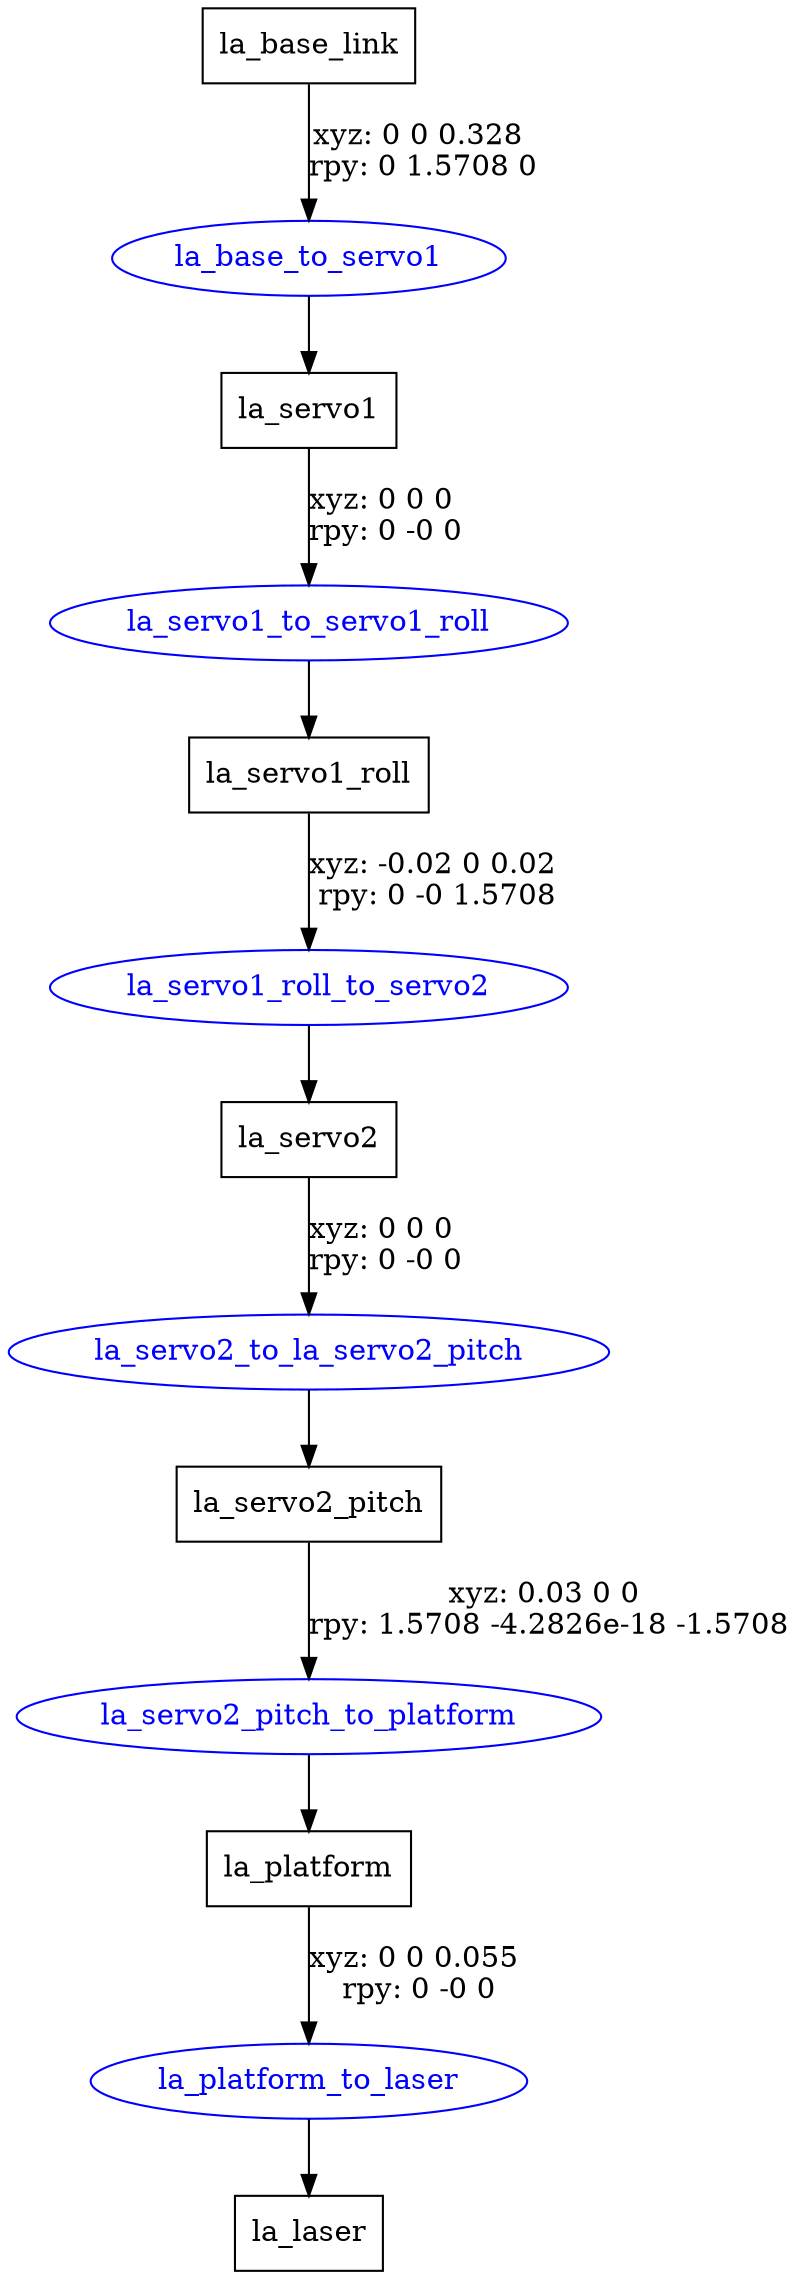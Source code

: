 digraph G {
node [shape=box];
"la_base_link" [label="la_base_link"];
"la_servo1" [label="la_servo1"];
"la_servo1_roll" [label="la_servo1_roll"];
"la_servo2" [label="la_servo2"];
"la_servo2_pitch" [label="la_servo2_pitch"];
"la_platform" [label="la_platform"];
"la_laser" [label="la_laser"];
node [shape=ellipse, color=blue, fontcolor=blue];
"la_base_link" -> "la_base_to_servo1" [label="xyz: 0 0 0.328 \nrpy: 0 1.5708 0"]
"la_base_to_servo1" -> "la_servo1"
"la_servo1" -> "la_servo1_to_servo1_roll" [label="xyz: 0 0 0 \nrpy: 0 -0 0"]
"la_servo1_to_servo1_roll" -> "la_servo1_roll"
"la_servo1_roll" -> "la_servo1_roll_to_servo2" [label="xyz: -0.02 0 0.02 \nrpy: 0 -0 1.5708"]
"la_servo1_roll_to_servo2" -> "la_servo2"
"la_servo2" -> "la_servo2_to_la_servo2_pitch" [label="xyz: 0 0 0 \nrpy: 0 -0 0"]
"la_servo2_to_la_servo2_pitch" -> "la_servo2_pitch"
"la_servo2_pitch" -> "la_servo2_pitch_to_platform" [label="xyz: 0.03 0 0 \nrpy: 1.5708 -4.2826e-18 -1.5708"]
"la_servo2_pitch_to_platform" -> "la_platform"
"la_platform" -> "la_platform_to_laser" [label="xyz: 0 0 0.055 \nrpy: 0 -0 0"]
"la_platform_to_laser" -> "la_laser"
}
